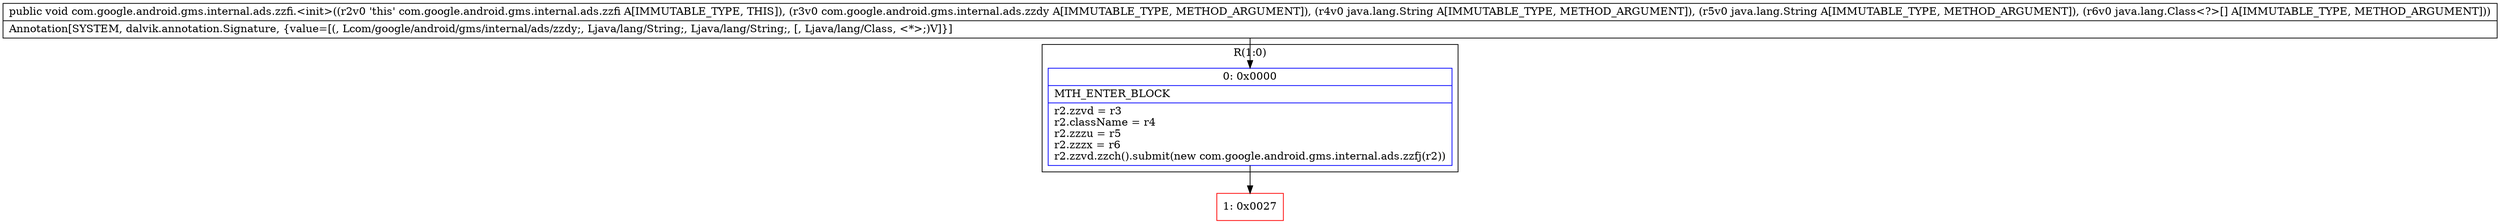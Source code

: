 digraph "CFG forcom.google.android.gms.internal.ads.zzfi.\<init\>(Lcom\/google\/android\/gms\/internal\/ads\/zzdy;Ljava\/lang\/String;Ljava\/lang\/String;[Ljava\/lang\/Class;)V" {
subgraph cluster_Region_1403483210 {
label = "R(1:0)";
node [shape=record,color=blue];
Node_0 [shape=record,label="{0\:\ 0x0000|MTH_ENTER_BLOCK\l|r2.zzvd = r3\lr2.className = r4\lr2.zzzu = r5\lr2.zzzx = r6\lr2.zzvd.zzch().submit(new com.google.android.gms.internal.ads.zzfj(r2))\l}"];
}
Node_1 [shape=record,color=red,label="{1\:\ 0x0027}"];
MethodNode[shape=record,label="{public void com.google.android.gms.internal.ads.zzfi.\<init\>((r2v0 'this' com.google.android.gms.internal.ads.zzfi A[IMMUTABLE_TYPE, THIS]), (r3v0 com.google.android.gms.internal.ads.zzdy A[IMMUTABLE_TYPE, METHOD_ARGUMENT]), (r4v0 java.lang.String A[IMMUTABLE_TYPE, METHOD_ARGUMENT]), (r5v0 java.lang.String A[IMMUTABLE_TYPE, METHOD_ARGUMENT]), (r6v0 java.lang.Class\<?\>[] A[IMMUTABLE_TYPE, METHOD_ARGUMENT]))  | Annotation[SYSTEM, dalvik.annotation.Signature, \{value=[(, Lcom\/google\/android\/gms\/internal\/ads\/zzdy;, Ljava\/lang\/String;, Ljava\/lang\/String;, [, Ljava\/lang\/Class, \<*\>;)V]\}]\l}"];
MethodNode -> Node_0;
Node_0 -> Node_1;
}

